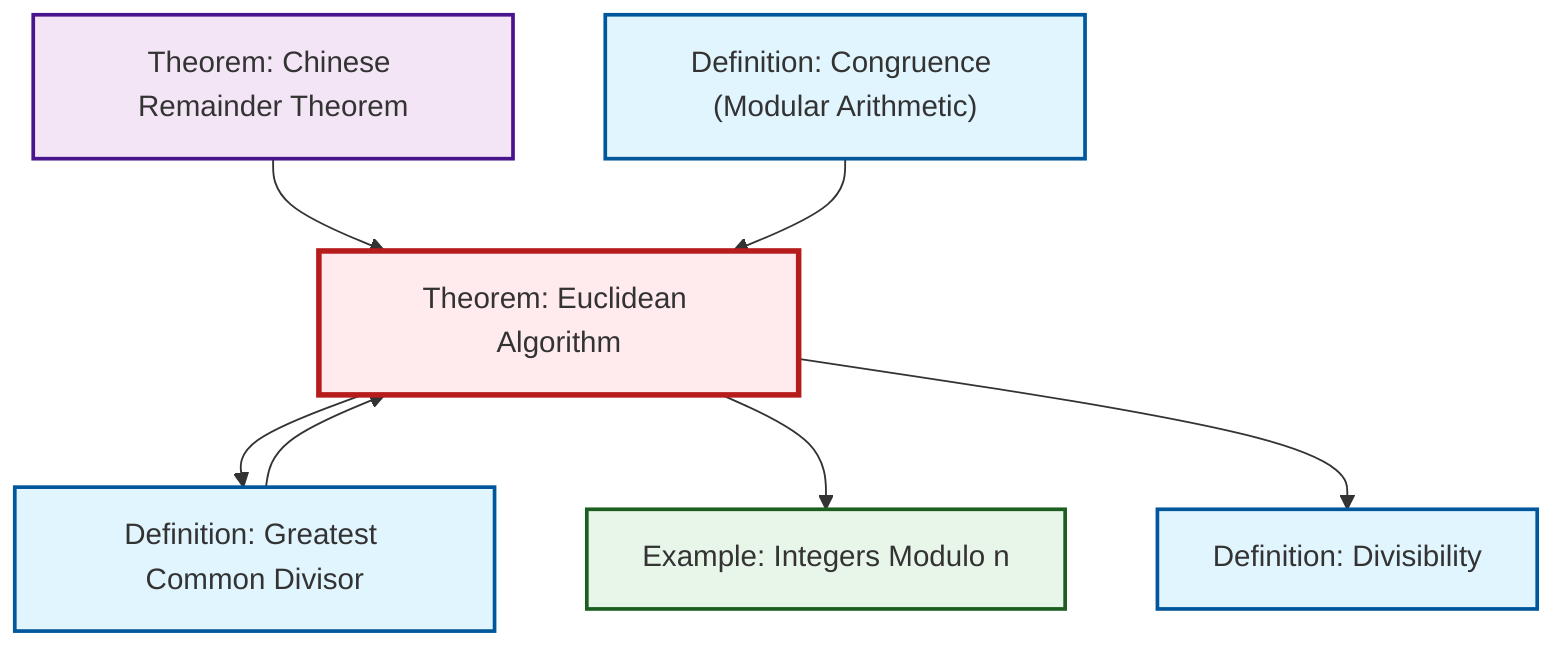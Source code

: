 graph TD
    classDef definition fill:#e1f5fe,stroke:#01579b,stroke-width:2px
    classDef theorem fill:#f3e5f5,stroke:#4a148c,stroke-width:2px
    classDef axiom fill:#fff3e0,stroke:#e65100,stroke-width:2px
    classDef example fill:#e8f5e9,stroke:#1b5e20,stroke-width:2px
    classDef current fill:#ffebee,stroke:#b71c1c,stroke-width:3px
    def-divisibility["Definition: Divisibility"]:::definition
    thm-euclidean-algorithm["Theorem: Euclidean Algorithm"]:::theorem
    thm-chinese-remainder["Theorem: Chinese Remainder Theorem"]:::theorem
    def-congruence["Definition: Congruence (Modular Arithmetic)"]:::definition
    def-gcd["Definition: Greatest Common Divisor"]:::definition
    ex-quotient-integers-mod-n["Example: Integers Modulo n"]:::example
    def-gcd --> thm-euclidean-algorithm
    thm-chinese-remainder --> thm-euclidean-algorithm
    thm-euclidean-algorithm --> def-gcd
    thm-euclidean-algorithm --> ex-quotient-integers-mod-n
    def-congruence --> thm-euclidean-algorithm
    thm-euclidean-algorithm --> def-divisibility
    class thm-euclidean-algorithm current